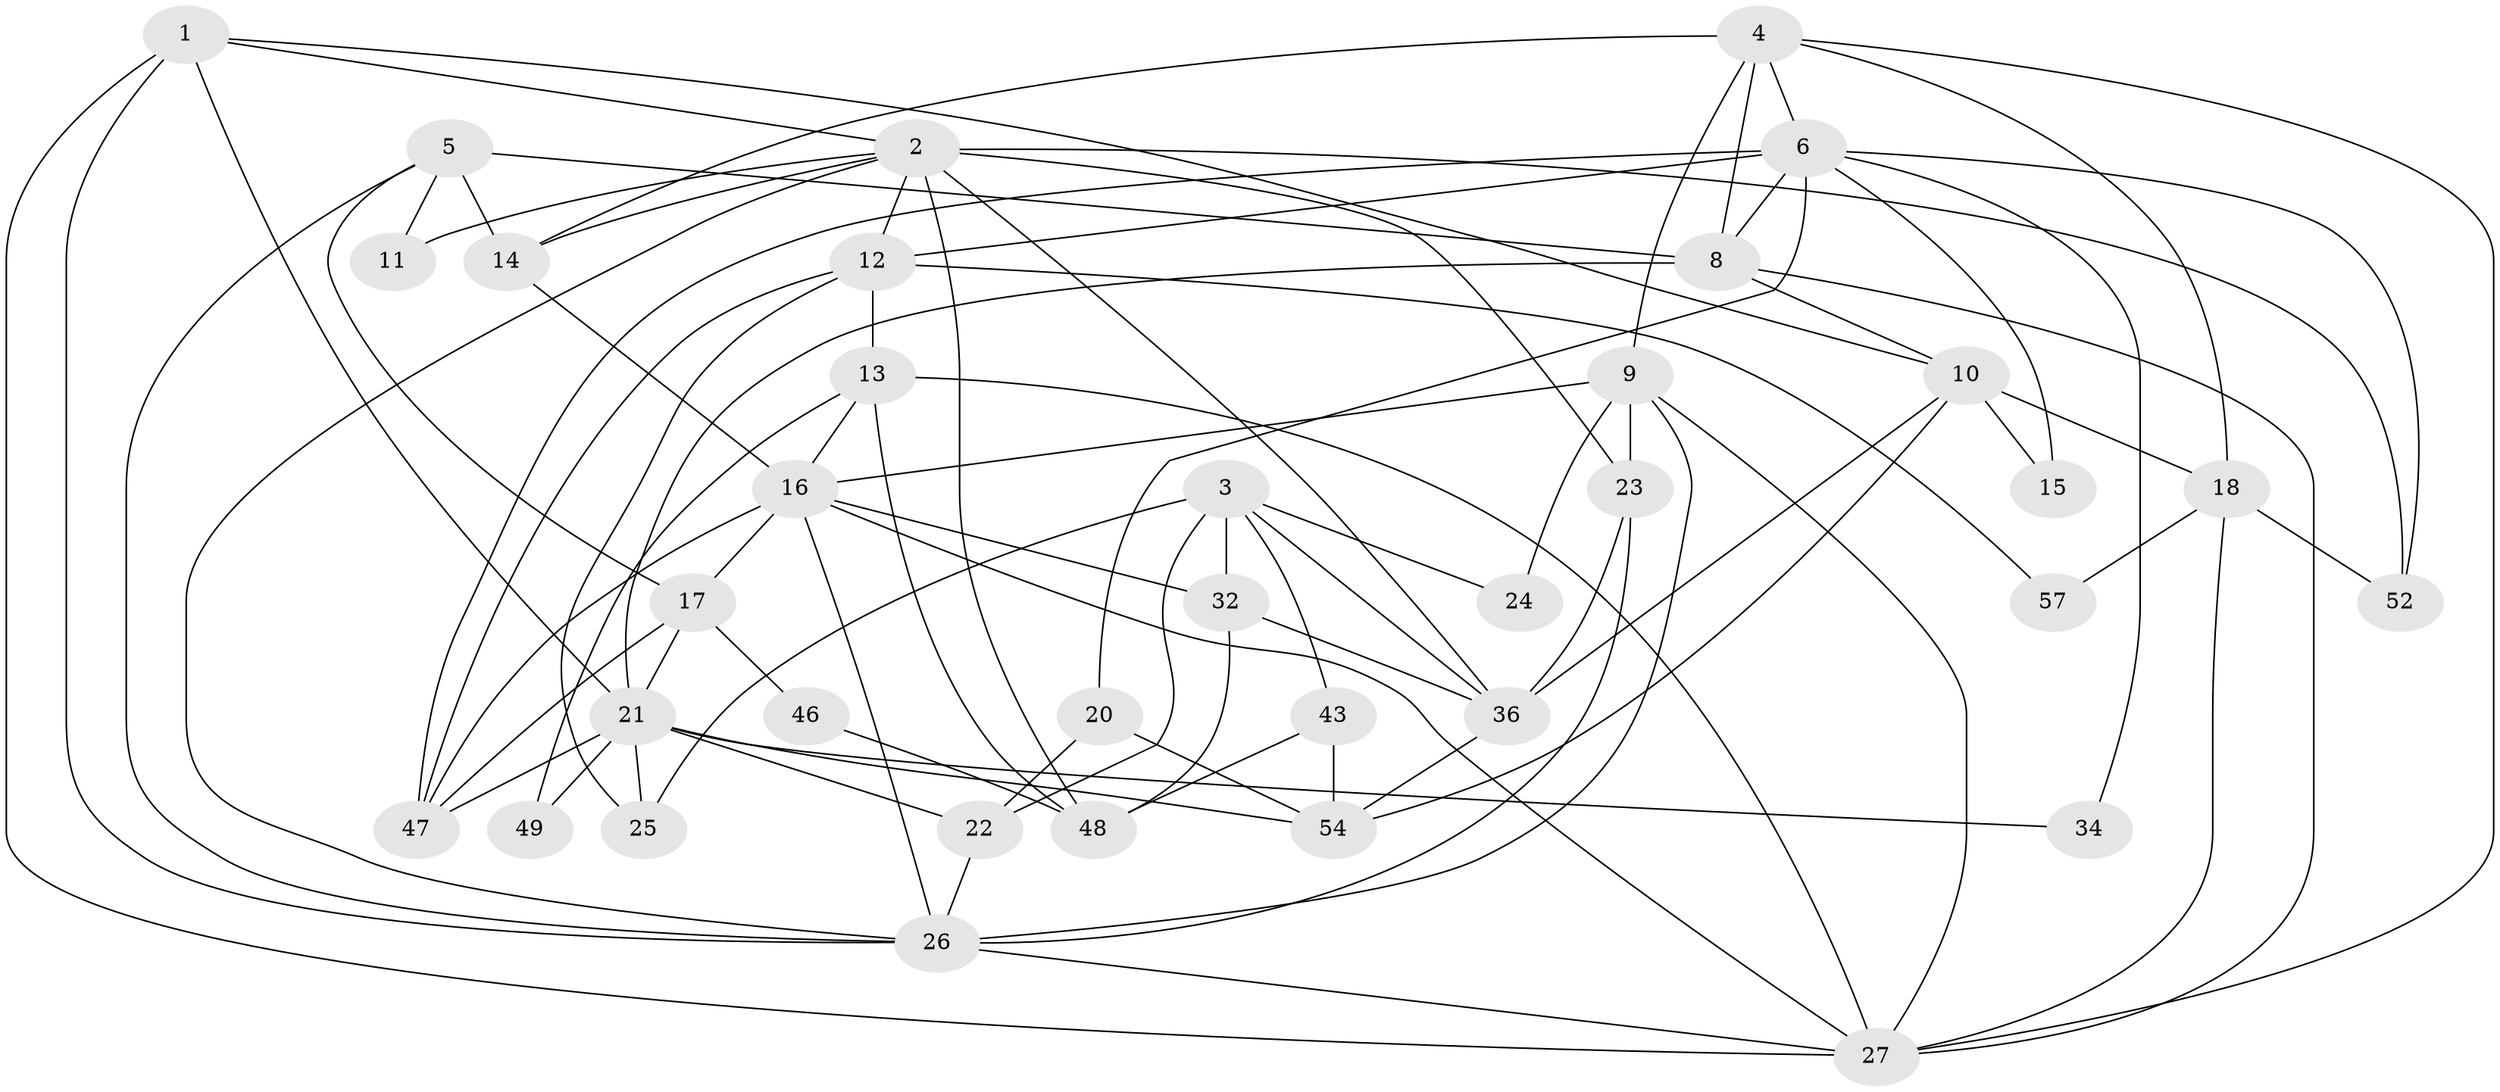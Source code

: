 // Generated by graph-tools (version 1.1) at 2025/52/02/27/25 19:52:04]
// undirected, 36 vertices, 87 edges
graph export_dot {
graph [start="1"]
  node [color=gray90,style=filled];
  1;
  2 [super="+19"];
  3 [super="+37"];
  4 [super="+33"];
  5 [super="+55"];
  6 [super="+7"];
  8 [super="+38"];
  9 [super="+29"];
  10 [super="+30"];
  11;
  12 [super="+50"];
  13 [super="+42"];
  14;
  15;
  16 [super="+28"];
  17 [super="+44"];
  18 [super="+41"];
  20;
  21 [super="+31"];
  22 [super="+35"];
  23;
  24;
  25;
  26 [super="+40"];
  27 [super="+39"];
  32 [super="+51"];
  34;
  36 [super="+45"];
  43;
  46;
  47 [super="+58"];
  48 [super="+53"];
  49;
  52;
  54 [super="+56"];
  57;
  1 -- 2;
  1 -- 26;
  1 -- 21;
  1 -- 10;
  1 -- 27;
  2 -- 11;
  2 -- 12;
  2 -- 23 [weight=2];
  2 -- 48;
  2 -- 52;
  2 -- 26;
  2 -- 14;
  2 -- 36;
  3 -- 25;
  3 -- 24;
  3 -- 43;
  3 -- 32 [weight=2];
  3 -- 36;
  3 -- 22;
  4 -- 18;
  4 -- 6;
  4 -- 14;
  4 -- 27;
  4 -- 9;
  4 -- 8;
  5 -- 14;
  5 -- 11;
  5 -- 17;
  5 -- 8 [weight=2];
  5 -- 26;
  6 -- 15;
  6 -- 52;
  6 -- 34;
  6 -- 20;
  6 -- 8;
  6 -- 47;
  6 -- 12;
  8 -- 10;
  8 -- 21;
  8 -- 27;
  9 -- 23;
  9 -- 24;
  9 -- 16;
  9 -- 26;
  9 -- 27;
  10 -- 15;
  10 -- 54;
  10 -- 18;
  10 -- 36 [weight=2];
  12 -- 25;
  12 -- 57;
  12 -- 13;
  12 -- 47;
  13 -- 49;
  13 -- 16;
  13 -- 48;
  13 -- 27;
  14 -- 16;
  16 -- 26;
  16 -- 17;
  16 -- 32;
  16 -- 47;
  16 -- 27;
  17 -- 46;
  17 -- 21;
  17 -- 47;
  18 -- 52;
  18 -- 57;
  18 -- 27;
  20 -- 54;
  20 -- 22;
  21 -- 25;
  21 -- 34;
  21 -- 49;
  21 -- 22 [weight=2];
  21 -- 54;
  21 -- 47;
  22 -- 26;
  23 -- 26;
  23 -- 36;
  26 -- 27;
  32 -- 36;
  32 -- 48;
  36 -- 54;
  43 -- 48;
  43 -- 54;
  46 -- 48;
}
